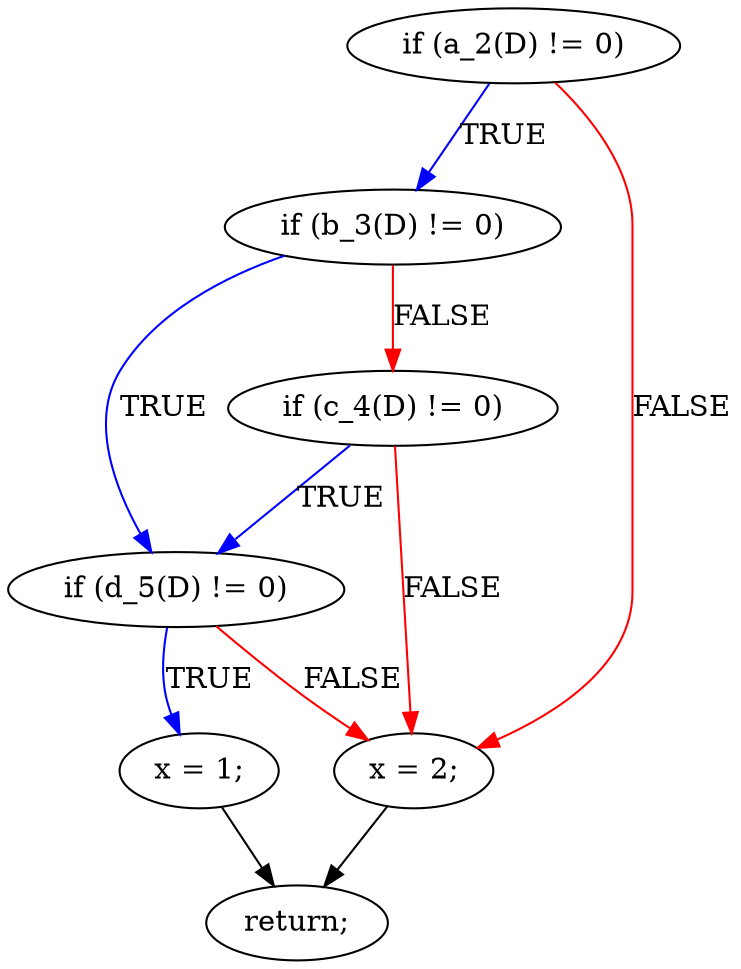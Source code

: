 digraph { // mcdc005b
    A2 [label="if (a_2(D) != 0)"];
    A3 [label="if (b_3(D) != 0)"];
    A4 [label="if (c_4(D) != 0)"];
    A5 [label="if (d_5(D) != 0)"];
    A6 [label="x = 1;"];
    A7 [label="x = 2;"];
    A8 [label="return;"];
    A2 -> A3 [label="TRUE", color="blue"];
    A2 -> A7 [label="FALSE", color="red"];
    A3 -> A5 [label="TRUE", color="blue"];
    A3 -> A4 [label="FALSE", color="red"];
    A4 -> A5 [label="TRUE", color="blue"];
    A4 -> A7 [label="FALSE", color="red"];
    A5 -> A6 [label="TRUE", color="blue"];
    A5 -> A7 [label="FALSE", color="red"];
    A6 -> A8 [label="", color="black"];
    A7 -> A8 [label="", color="black"];
}
